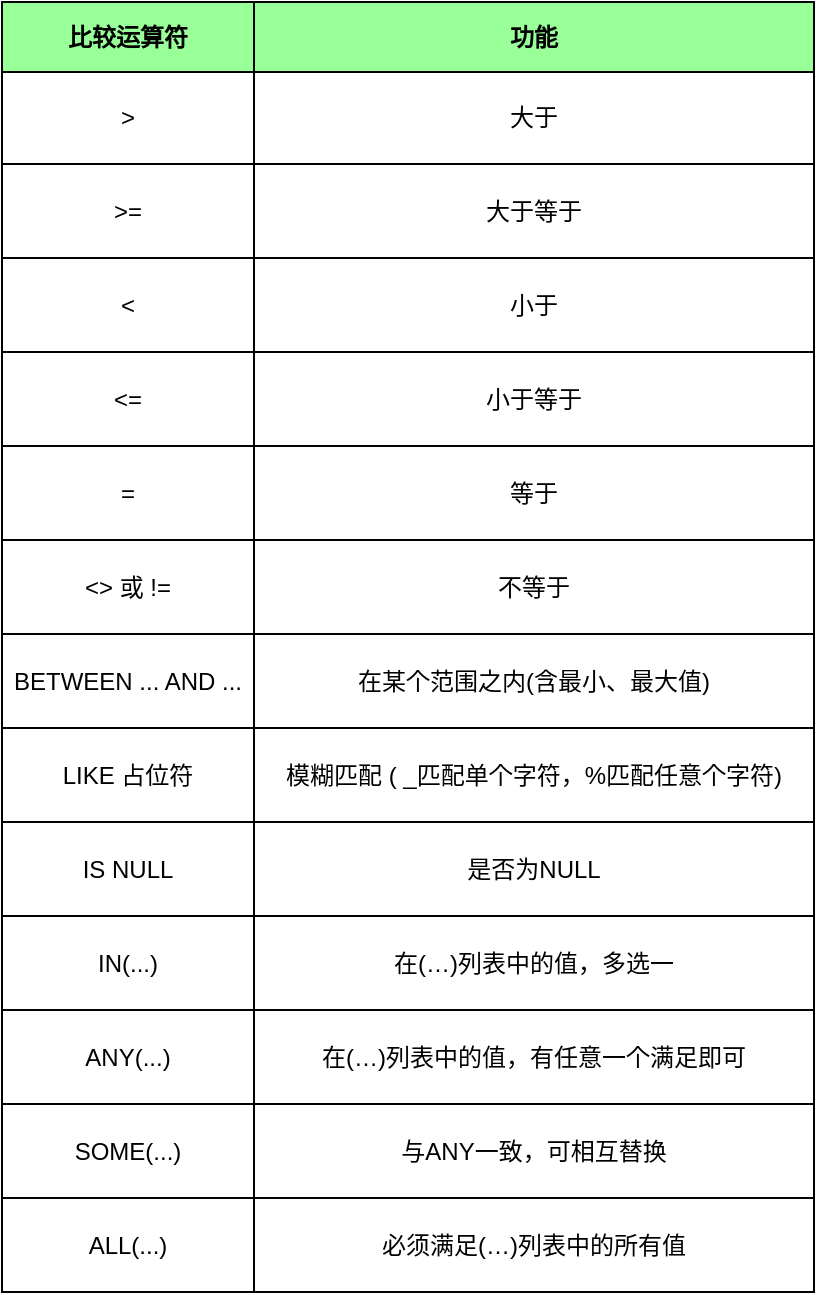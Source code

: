 <mxfile version="21.7.4" type="github">
  <diagram name="第 1 页" id="nE41gAXZy--o9_nTNTNK">
    <mxGraphModel dx="1238" dy="655" grid="0" gridSize="10" guides="1" tooltips="1" connect="1" arrows="1" fold="1" page="1" pageScale="1" pageWidth="1920" pageHeight="1200" math="0" shadow="0">
      <root>
        <mxCell id="0" />
        <mxCell id="1" parent="0" />
        <mxCell id="22cruQYWj7PuU1EnJ2El-1" value="" style="childLayout=tableLayout;recursiveResize=0;shadow=0;fillColor=none;" vertex="1" parent="1">
          <mxGeometry x="110" y="109" width="406" height="645" as="geometry" />
        </mxCell>
        <mxCell id="22cruQYWj7PuU1EnJ2El-2" value="" style="shape=tableRow;horizontal=0;startSize=0;swimlaneHead=0;swimlaneBody=0;top=0;left=0;bottom=0;right=0;dropTarget=0;collapsible=0;recursiveResize=0;expand=0;fontStyle=0;fillColor=none;strokeColor=inherit;" vertex="1" parent="22cruQYWj7PuU1EnJ2El-1">
          <mxGeometry width="406" height="35" as="geometry" />
        </mxCell>
        <mxCell id="22cruQYWj7PuU1EnJ2El-3" value="比较运算符" style="connectable=0;recursiveResize=0;strokeColor=inherit;fillColor=#99FF99;align=center;whiteSpace=wrap;html=1;fontStyle=1" vertex="1" parent="22cruQYWj7PuU1EnJ2El-2">
          <mxGeometry width="126" height="35" as="geometry">
            <mxRectangle width="126" height="35" as="alternateBounds" />
          </mxGeometry>
        </mxCell>
        <mxCell id="22cruQYWj7PuU1EnJ2El-4" value="功能" style="connectable=0;recursiveResize=0;strokeColor=inherit;fillColor=#99FF99;align=center;whiteSpace=wrap;html=1;fontStyle=1" vertex="1" parent="22cruQYWj7PuU1EnJ2El-2">
          <mxGeometry x="126" width="280" height="35" as="geometry">
            <mxRectangle width="280" height="35" as="alternateBounds" />
          </mxGeometry>
        </mxCell>
        <mxCell id="22cruQYWj7PuU1EnJ2El-6" style="shape=tableRow;horizontal=0;startSize=0;swimlaneHead=0;swimlaneBody=0;top=0;left=0;bottom=0;right=0;dropTarget=0;collapsible=0;recursiveResize=0;expand=0;fontStyle=0;fillColor=none;strokeColor=inherit;" vertex="1" parent="22cruQYWj7PuU1EnJ2El-1">
          <mxGeometry y="35" width="406" height="46" as="geometry" />
        </mxCell>
        <mxCell id="22cruQYWj7PuU1EnJ2El-7" value="&amp;gt;" style="connectable=0;recursiveResize=0;strokeColor=inherit;fillColor=none;align=center;whiteSpace=wrap;html=1;" vertex="1" parent="22cruQYWj7PuU1EnJ2El-6">
          <mxGeometry width="126" height="46" as="geometry">
            <mxRectangle width="126" height="46" as="alternateBounds" />
          </mxGeometry>
        </mxCell>
        <mxCell id="22cruQYWj7PuU1EnJ2El-8" value="大于" style="connectable=0;recursiveResize=0;strokeColor=inherit;fillColor=none;align=center;whiteSpace=wrap;html=1;" vertex="1" parent="22cruQYWj7PuU1EnJ2El-6">
          <mxGeometry x="126" width="280" height="46" as="geometry">
            <mxRectangle width="280" height="46" as="alternateBounds" />
          </mxGeometry>
        </mxCell>
        <mxCell id="22cruQYWj7PuU1EnJ2El-10" style="shape=tableRow;horizontal=0;startSize=0;swimlaneHead=0;swimlaneBody=0;top=0;left=0;bottom=0;right=0;dropTarget=0;collapsible=0;recursiveResize=0;expand=0;fontStyle=0;fillColor=none;strokeColor=inherit;" vertex="1" parent="22cruQYWj7PuU1EnJ2El-1">
          <mxGeometry y="81" width="406" height="47" as="geometry" />
        </mxCell>
        <mxCell id="22cruQYWj7PuU1EnJ2El-11" value="&amp;gt;=" style="connectable=0;recursiveResize=0;strokeColor=inherit;fillColor=none;align=center;whiteSpace=wrap;html=1;" vertex="1" parent="22cruQYWj7PuU1EnJ2El-10">
          <mxGeometry width="126" height="47" as="geometry">
            <mxRectangle width="126" height="47" as="alternateBounds" />
          </mxGeometry>
        </mxCell>
        <mxCell id="22cruQYWj7PuU1EnJ2El-12" value="大于等于" style="connectable=0;recursiveResize=0;strokeColor=inherit;fillColor=none;align=center;whiteSpace=wrap;html=1;" vertex="1" parent="22cruQYWj7PuU1EnJ2El-10">
          <mxGeometry x="126" width="280" height="47" as="geometry">
            <mxRectangle width="280" height="47" as="alternateBounds" />
          </mxGeometry>
        </mxCell>
        <mxCell id="22cruQYWj7PuU1EnJ2El-14" style="shape=tableRow;horizontal=0;startSize=0;swimlaneHead=0;swimlaneBody=0;top=0;left=0;bottom=0;right=0;dropTarget=0;collapsible=0;recursiveResize=0;expand=0;fontStyle=0;fillColor=none;strokeColor=inherit;" vertex="1" parent="22cruQYWj7PuU1EnJ2El-1">
          <mxGeometry y="128" width="406" height="47" as="geometry" />
        </mxCell>
        <mxCell id="22cruQYWj7PuU1EnJ2El-15" value="&amp;lt;" style="connectable=0;recursiveResize=0;strokeColor=inherit;fillColor=none;align=center;whiteSpace=wrap;html=1;" vertex="1" parent="22cruQYWj7PuU1EnJ2El-14">
          <mxGeometry width="126" height="47" as="geometry">
            <mxRectangle width="126" height="47" as="alternateBounds" />
          </mxGeometry>
        </mxCell>
        <mxCell id="22cruQYWj7PuU1EnJ2El-16" value="小于" style="connectable=0;recursiveResize=0;strokeColor=inherit;fillColor=none;align=center;whiteSpace=wrap;html=1;" vertex="1" parent="22cruQYWj7PuU1EnJ2El-14">
          <mxGeometry x="126" width="280" height="47" as="geometry">
            <mxRectangle width="280" height="47" as="alternateBounds" />
          </mxGeometry>
        </mxCell>
        <mxCell id="22cruQYWj7PuU1EnJ2El-17" style="shape=tableRow;horizontal=0;startSize=0;swimlaneHead=0;swimlaneBody=0;top=0;left=0;bottom=0;right=0;dropTarget=0;collapsible=0;recursiveResize=0;expand=0;fontStyle=0;fillColor=none;strokeColor=inherit;" vertex="1" parent="22cruQYWj7PuU1EnJ2El-1">
          <mxGeometry y="175" width="406" height="47" as="geometry" />
        </mxCell>
        <mxCell id="22cruQYWj7PuU1EnJ2El-18" value="&amp;lt;=" style="connectable=0;recursiveResize=0;strokeColor=inherit;fillColor=none;align=center;whiteSpace=wrap;html=1;" vertex="1" parent="22cruQYWj7PuU1EnJ2El-17">
          <mxGeometry width="126" height="47" as="geometry">
            <mxRectangle width="126" height="47" as="alternateBounds" />
          </mxGeometry>
        </mxCell>
        <mxCell id="22cruQYWj7PuU1EnJ2El-19" value="小于等于" style="connectable=0;recursiveResize=0;strokeColor=inherit;fillColor=none;align=center;whiteSpace=wrap;html=1;" vertex="1" parent="22cruQYWj7PuU1EnJ2El-17">
          <mxGeometry x="126" width="280" height="47" as="geometry">
            <mxRectangle width="280" height="47" as="alternateBounds" />
          </mxGeometry>
        </mxCell>
        <mxCell id="22cruQYWj7PuU1EnJ2El-20" style="shape=tableRow;horizontal=0;startSize=0;swimlaneHead=0;swimlaneBody=0;top=0;left=0;bottom=0;right=0;dropTarget=0;collapsible=0;recursiveResize=0;expand=0;fontStyle=0;fillColor=none;strokeColor=inherit;" vertex="1" parent="22cruQYWj7PuU1EnJ2El-1">
          <mxGeometry y="222" width="406" height="47" as="geometry" />
        </mxCell>
        <mxCell id="22cruQYWj7PuU1EnJ2El-21" value="=" style="connectable=0;recursiveResize=0;strokeColor=inherit;fillColor=none;align=center;whiteSpace=wrap;html=1;" vertex="1" parent="22cruQYWj7PuU1EnJ2El-20">
          <mxGeometry width="126" height="47" as="geometry">
            <mxRectangle width="126" height="47" as="alternateBounds" />
          </mxGeometry>
        </mxCell>
        <mxCell id="22cruQYWj7PuU1EnJ2El-22" value="等于" style="connectable=0;recursiveResize=0;strokeColor=inherit;fillColor=none;align=center;whiteSpace=wrap;html=1;" vertex="1" parent="22cruQYWj7PuU1EnJ2El-20">
          <mxGeometry x="126" width="280" height="47" as="geometry">
            <mxRectangle width="280" height="47" as="alternateBounds" />
          </mxGeometry>
        </mxCell>
        <mxCell id="22cruQYWj7PuU1EnJ2El-23" style="shape=tableRow;horizontal=0;startSize=0;swimlaneHead=0;swimlaneBody=0;top=0;left=0;bottom=0;right=0;dropTarget=0;collapsible=0;recursiveResize=0;expand=0;fontStyle=0;fillColor=none;strokeColor=inherit;" vertex="1" parent="22cruQYWj7PuU1EnJ2El-1">
          <mxGeometry y="269" width="406" height="47" as="geometry" />
        </mxCell>
        <mxCell id="22cruQYWj7PuU1EnJ2El-24" value="&amp;lt;&amp;gt; 或 !=" style="connectable=0;recursiveResize=0;strokeColor=inherit;fillColor=none;align=center;whiteSpace=wrap;html=1;" vertex="1" parent="22cruQYWj7PuU1EnJ2El-23">
          <mxGeometry width="126" height="47" as="geometry">
            <mxRectangle width="126" height="47" as="alternateBounds" />
          </mxGeometry>
        </mxCell>
        <mxCell id="22cruQYWj7PuU1EnJ2El-25" value="不等于" style="connectable=0;recursiveResize=0;strokeColor=inherit;fillColor=none;align=center;whiteSpace=wrap;html=1;" vertex="1" parent="22cruQYWj7PuU1EnJ2El-23">
          <mxGeometry x="126" width="280" height="47" as="geometry">
            <mxRectangle width="280" height="47" as="alternateBounds" />
          </mxGeometry>
        </mxCell>
        <mxCell id="22cruQYWj7PuU1EnJ2El-26" style="shape=tableRow;horizontal=0;startSize=0;swimlaneHead=0;swimlaneBody=0;top=0;left=0;bottom=0;right=0;dropTarget=0;collapsible=0;recursiveResize=0;expand=0;fontStyle=0;fillColor=none;strokeColor=inherit;" vertex="1" parent="22cruQYWj7PuU1EnJ2El-1">
          <mxGeometry y="316" width="406" height="47" as="geometry" />
        </mxCell>
        <mxCell id="22cruQYWj7PuU1EnJ2El-27" value="BETWEEN ... AND ..." style="connectable=0;recursiveResize=0;strokeColor=inherit;fillColor=none;align=center;whiteSpace=wrap;html=1;" vertex="1" parent="22cruQYWj7PuU1EnJ2El-26">
          <mxGeometry width="126" height="47" as="geometry">
            <mxRectangle width="126" height="47" as="alternateBounds" />
          </mxGeometry>
        </mxCell>
        <mxCell id="22cruQYWj7PuU1EnJ2El-28" value="在某个范围之内(含最小、最大值)" style="connectable=0;recursiveResize=0;strokeColor=inherit;fillColor=none;align=center;whiteSpace=wrap;html=1;" vertex="1" parent="22cruQYWj7PuU1EnJ2El-26">
          <mxGeometry x="126" width="280" height="47" as="geometry">
            <mxRectangle width="280" height="47" as="alternateBounds" />
          </mxGeometry>
        </mxCell>
        <mxCell id="22cruQYWj7PuU1EnJ2El-29" style="shape=tableRow;horizontal=0;startSize=0;swimlaneHead=0;swimlaneBody=0;top=0;left=0;bottom=0;right=0;dropTarget=0;collapsible=0;recursiveResize=0;expand=0;fontStyle=0;fillColor=none;strokeColor=inherit;" vertex="1" parent="22cruQYWj7PuU1EnJ2El-1">
          <mxGeometry y="363" width="406" height="47" as="geometry" />
        </mxCell>
        <mxCell id="22cruQYWj7PuU1EnJ2El-30" value="LIKE 占位符" style="connectable=0;recursiveResize=0;strokeColor=inherit;fillColor=none;align=center;whiteSpace=wrap;html=1;" vertex="1" parent="22cruQYWj7PuU1EnJ2El-29">
          <mxGeometry width="126" height="47" as="geometry">
            <mxRectangle width="126" height="47" as="alternateBounds" />
          </mxGeometry>
        </mxCell>
        <mxCell id="22cruQYWj7PuU1EnJ2El-31" value="模糊匹配 ( _匹配单个字符，%匹配任意个字符)" style="connectable=0;recursiveResize=0;strokeColor=inherit;fillColor=none;align=center;whiteSpace=wrap;html=1;" vertex="1" parent="22cruQYWj7PuU1EnJ2El-29">
          <mxGeometry x="126" width="280" height="47" as="geometry">
            <mxRectangle width="280" height="47" as="alternateBounds" />
          </mxGeometry>
        </mxCell>
        <mxCell id="22cruQYWj7PuU1EnJ2El-32" style="shape=tableRow;horizontal=0;startSize=0;swimlaneHead=0;swimlaneBody=0;top=0;left=0;bottom=0;right=0;dropTarget=0;collapsible=0;recursiveResize=0;expand=0;fontStyle=0;fillColor=none;strokeColor=inherit;" vertex="1" parent="22cruQYWj7PuU1EnJ2El-1">
          <mxGeometry y="410" width="406" height="47" as="geometry" />
        </mxCell>
        <mxCell id="22cruQYWj7PuU1EnJ2El-33" value="IS NULL" style="connectable=0;recursiveResize=0;strokeColor=inherit;fillColor=none;align=center;whiteSpace=wrap;html=1;" vertex="1" parent="22cruQYWj7PuU1EnJ2El-32">
          <mxGeometry width="126" height="47" as="geometry">
            <mxRectangle width="126" height="47" as="alternateBounds" />
          </mxGeometry>
        </mxCell>
        <mxCell id="22cruQYWj7PuU1EnJ2El-34" value="是否为NULL" style="connectable=0;recursiveResize=0;strokeColor=inherit;fillColor=none;align=center;whiteSpace=wrap;html=1;" vertex="1" parent="22cruQYWj7PuU1EnJ2El-32">
          <mxGeometry x="126" width="280" height="47" as="geometry">
            <mxRectangle width="280" height="47" as="alternateBounds" />
          </mxGeometry>
        </mxCell>
        <mxCell id="22cruQYWj7PuU1EnJ2El-35" style="shape=tableRow;horizontal=0;startSize=0;swimlaneHead=0;swimlaneBody=0;top=0;left=0;bottom=0;right=0;dropTarget=0;collapsible=0;recursiveResize=0;expand=0;fontStyle=0;fillColor=none;strokeColor=inherit;" vertex="1" parent="22cruQYWj7PuU1EnJ2El-1">
          <mxGeometry y="457" width="406" height="47" as="geometry" />
        </mxCell>
        <mxCell id="22cruQYWj7PuU1EnJ2El-36" value="IN(...)" style="connectable=0;recursiveResize=0;strokeColor=inherit;fillColor=none;align=center;whiteSpace=wrap;html=1;" vertex="1" parent="22cruQYWj7PuU1EnJ2El-35">
          <mxGeometry width="126" height="47" as="geometry">
            <mxRectangle width="126" height="47" as="alternateBounds" />
          </mxGeometry>
        </mxCell>
        <mxCell id="22cruQYWj7PuU1EnJ2El-37" value="在(…)列表中的值，多选一" style="connectable=0;recursiveResize=0;strokeColor=inherit;fillColor=none;align=center;whiteSpace=wrap;html=1;" vertex="1" parent="22cruQYWj7PuU1EnJ2El-35">
          <mxGeometry x="126" width="280" height="47" as="geometry">
            <mxRectangle width="280" height="47" as="alternateBounds" />
          </mxGeometry>
        </mxCell>
        <mxCell id="22cruQYWj7PuU1EnJ2El-38" style="shape=tableRow;horizontal=0;startSize=0;swimlaneHead=0;swimlaneBody=0;top=0;left=0;bottom=0;right=0;dropTarget=0;collapsible=0;recursiveResize=0;expand=0;fontStyle=0;fillColor=none;strokeColor=inherit;" vertex="1" parent="22cruQYWj7PuU1EnJ2El-1">
          <mxGeometry y="504" width="406" height="47" as="geometry" />
        </mxCell>
        <mxCell id="22cruQYWj7PuU1EnJ2El-39" value="ANY(...)" style="connectable=0;recursiveResize=0;strokeColor=inherit;fillColor=none;align=center;whiteSpace=wrap;html=1;" vertex="1" parent="22cruQYWj7PuU1EnJ2El-38">
          <mxGeometry width="126" height="47" as="geometry">
            <mxRectangle width="126" height="47" as="alternateBounds" />
          </mxGeometry>
        </mxCell>
        <mxCell id="22cruQYWj7PuU1EnJ2El-40" value="在(…)列表中的值，有任意一个满足即可" style="connectable=0;recursiveResize=0;strokeColor=inherit;fillColor=none;align=center;whiteSpace=wrap;html=1;" vertex="1" parent="22cruQYWj7PuU1EnJ2El-38">
          <mxGeometry x="126" width="280" height="47" as="geometry">
            <mxRectangle width="280" height="47" as="alternateBounds" />
          </mxGeometry>
        </mxCell>
        <mxCell id="22cruQYWj7PuU1EnJ2El-41" style="shape=tableRow;horizontal=0;startSize=0;swimlaneHead=0;swimlaneBody=0;top=0;left=0;bottom=0;right=0;dropTarget=0;collapsible=0;recursiveResize=0;expand=0;fontStyle=0;fillColor=none;strokeColor=inherit;" vertex="1" parent="22cruQYWj7PuU1EnJ2El-1">
          <mxGeometry y="551" width="406" height="47" as="geometry" />
        </mxCell>
        <mxCell id="22cruQYWj7PuU1EnJ2El-42" value="SOME(...)" style="connectable=0;recursiveResize=0;strokeColor=inherit;fillColor=none;align=center;whiteSpace=wrap;html=1;" vertex="1" parent="22cruQYWj7PuU1EnJ2El-41">
          <mxGeometry width="126" height="47" as="geometry">
            <mxRectangle width="126" height="47" as="alternateBounds" />
          </mxGeometry>
        </mxCell>
        <mxCell id="22cruQYWj7PuU1EnJ2El-43" value="与ANY一致，可相互替换" style="connectable=0;recursiveResize=0;strokeColor=inherit;fillColor=none;align=center;whiteSpace=wrap;html=1;" vertex="1" parent="22cruQYWj7PuU1EnJ2El-41">
          <mxGeometry x="126" width="280" height="47" as="geometry">
            <mxRectangle width="280" height="47" as="alternateBounds" />
          </mxGeometry>
        </mxCell>
        <mxCell id="22cruQYWj7PuU1EnJ2El-44" style="shape=tableRow;horizontal=0;startSize=0;swimlaneHead=0;swimlaneBody=0;top=0;left=0;bottom=0;right=0;dropTarget=0;collapsible=0;recursiveResize=0;expand=0;fontStyle=0;fillColor=none;strokeColor=inherit;" vertex="1" parent="22cruQYWj7PuU1EnJ2El-1">
          <mxGeometry y="598" width="406" height="47" as="geometry" />
        </mxCell>
        <mxCell id="22cruQYWj7PuU1EnJ2El-45" value="ALL(...)" style="connectable=0;recursiveResize=0;strokeColor=inherit;fillColor=none;align=center;whiteSpace=wrap;html=1;" vertex="1" parent="22cruQYWj7PuU1EnJ2El-44">
          <mxGeometry width="126" height="47" as="geometry">
            <mxRectangle width="126" height="47" as="alternateBounds" />
          </mxGeometry>
        </mxCell>
        <mxCell id="22cruQYWj7PuU1EnJ2El-46" value="必须满足(…)列表中的所有值" style="connectable=0;recursiveResize=0;strokeColor=inherit;fillColor=none;align=center;whiteSpace=wrap;html=1;" vertex="1" parent="22cruQYWj7PuU1EnJ2El-44">
          <mxGeometry x="126" width="280" height="47" as="geometry">
            <mxRectangle width="280" height="47" as="alternateBounds" />
          </mxGeometry>
        </mxCell>
      </root>
    </mxGraphModel>
  </diagram>
</mxfile>
